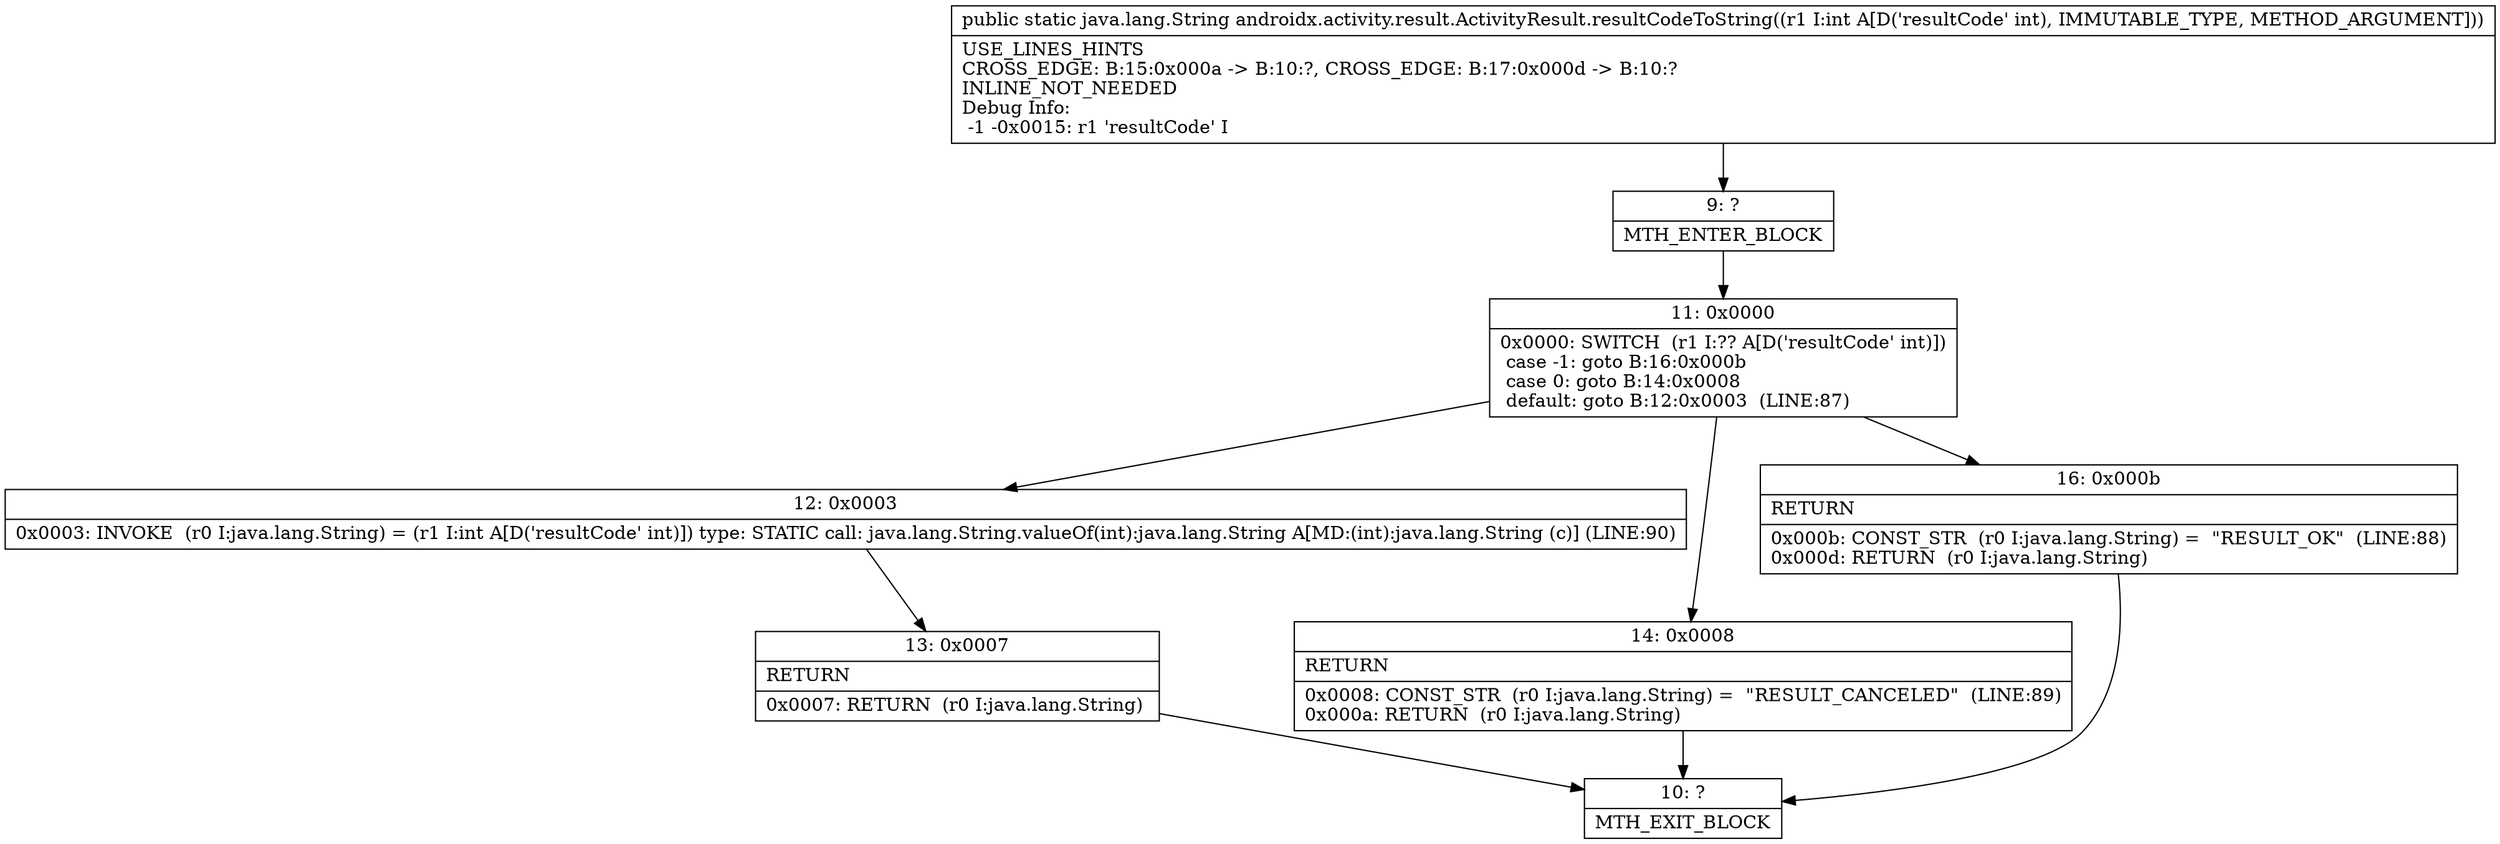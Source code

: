 digraph "CFG forandroidx.activity.result.ActivityResult.resultCodeToString(I)Ljava\/lang\/String;" {
Node_9 [shape=record,label="{9\:\ ?|MTH_ENTER_BLOCK\l}"];
Node_11 [shape=record,label="{11\:\ 0x0000|0x0000: SWITCH  (r1 I:?? A[D('resultCode' int)])\l case \-1: goto B:16:0x000b\l case 0: goto B:14:0x0008\l default: goto B:12:0x0003  (LINE:87)\l}"];
Node_12 [shape=record,label="{12\:\ 0x0003|0x0003: INVOKE  (r0 I:java.lang.String) = (r1 I:int A[D('resultCode' int)]) type: STATIC call: java.lang.String.valueOf(int):java.lang.String A[MD:(int):java.lang.String (c)] (LINE:90)\l}"];
Node_13 [shape=record,label="{13\:\ 0x0007|RETURN\l|0x0007: RETURN  (r0 I:java.lang.String) \l}"];
Node_10 [shape=record,label="{10\:\ ?|MTH_EXIT_BLOCK\l}"];
Node_14 [shape=record,label="{14\:\ 0x0008|RETURN\l|0x0008: CONST_STR  (r0 I:java.lang.String) =  \"RESULT_CANCELED\"  (LINE:89)\l0x000a: RETURN  (r0 I:java.lang.String) \l}"];
Node_16 [shape=record,label="{16\:\ 0x000b|RETURN\l|0x000b: CONST_STR  (r0 I:java.lang.String) =  \"RESULT_OK\"  (LINE:88)\l0x000d: RETURN  (r0 I:java.lang.String) \l}"];
MethodNode[shape=record,label="{public static java.lang.String androidx.activity.result.ActivityResult.resultCodeToString((r1 I:int A[D('resultCode' int), IMMUTABLE_TYPE, METHOD_ARGUMENT]))  | USE_LINES_HINTS\lCROSS_EDGE: B:15:0x000a \-\> B:10:?, CROSS_EDGE: B:17:0x000d \-\> B:10:?\lINLINE_NOT_NEEDED\lDebug Info:\l  \-1 \-0x0015: r1 'resultCode' I\l}"];
MethodNode -> Node_9;Node_9 -> Node_11;
Node_11 -> Node_12;
Node_11 -> Node_14;
Node_11 -> Node_16;
Node_12 -> Node_13;
Node_13 -> Node_10;
Node_14 -> Node_10;
Node_16 -> Node_10;
}

